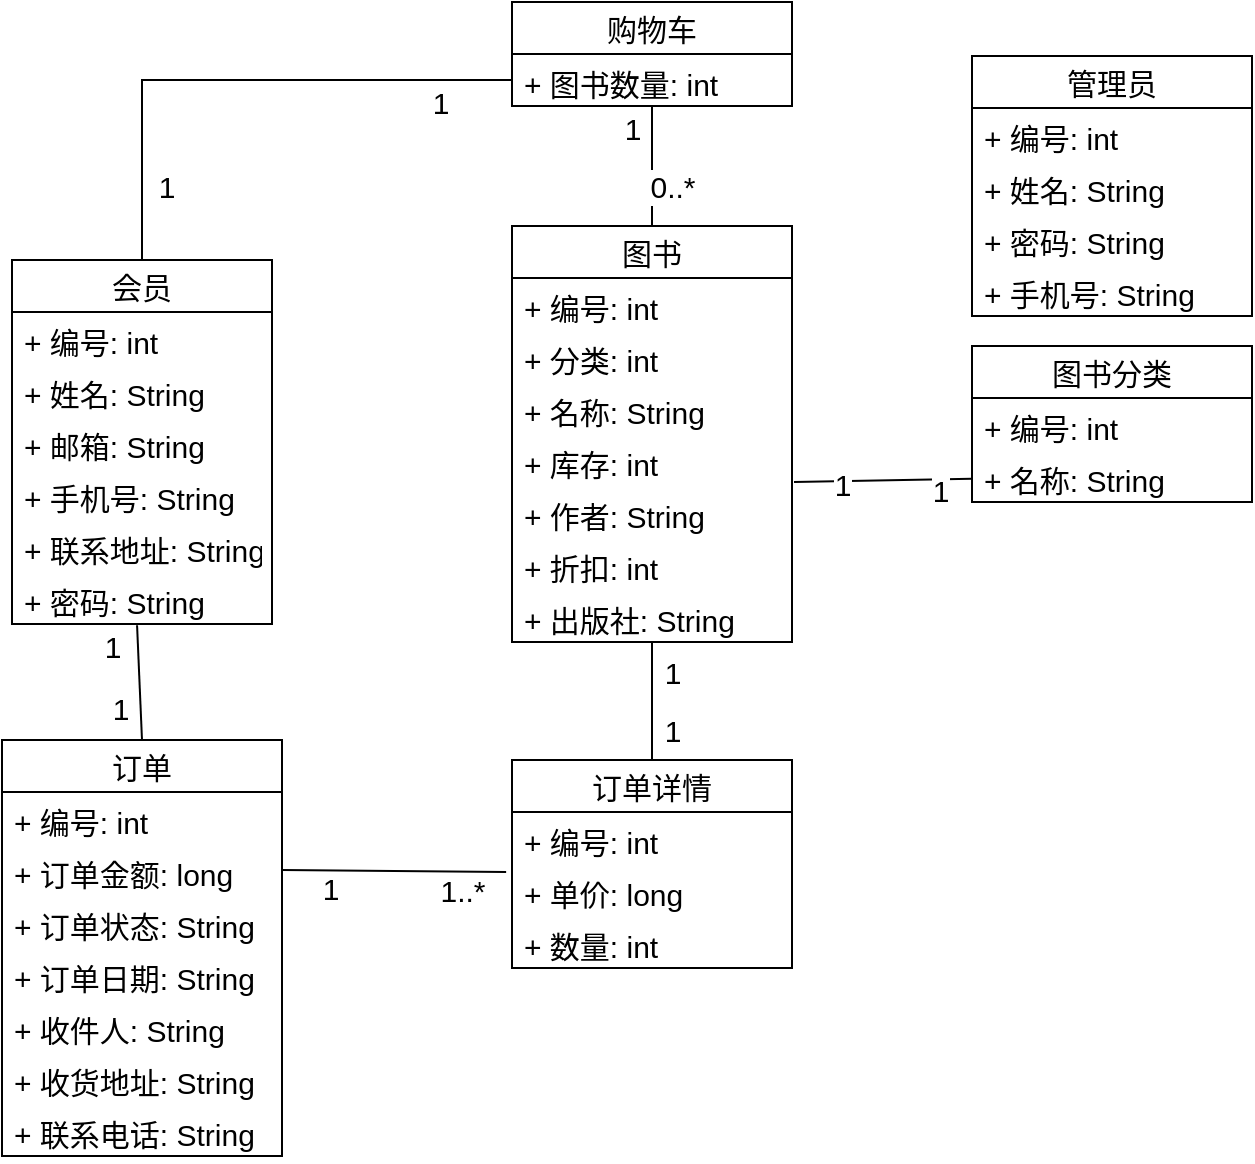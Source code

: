 <mxfile version="13.6.10" type="github">
  <diagram id="9hAJw_1kMw5sHnv18PF5" name="第 1 页">
    <mxGraphModel dx="1543" dy="737" grid="1" gridSize="10" guides="1" tooltips="1" connect="1" arrows="1" fold="1" page="1" pageScale="1" pageWidth="3300" pageHeight="4681" math="0" shadow="0">
      <root>
        <mxCell id="0" />
        <mxCell id="1" parent="0" />
        <mxCell id="OxiHDLjF6rZ07tOKBesM-36" style="edgeStyle=none;rounded=0;orthogonalLoop=1;jettySize=auto;html=1;entryX=0.5;entryY=0;entryDx=0;entryDy=0;endArrow=none;endFill=0;fontSize=15;exitX=0.5;exitY=1;exitDx=0;exitDy=0;" edge="1" parent="1" source="OxiHDLjF6rZ07tOKBesM-5" target="OxiHDLjF6rZ07tOKBesM-13">
          <mxGeometry relative="1" as="geometry">
            <mxPoint x="558" y="326" as="sourcePoint" />
          </mxGeometry>
        </mxCell>
        <mxCell id="OxiHDLjF6rZ07tOKBesM-37" value="1" style="edgeLabel;html=1;align=center;verticalAlign=middle;resizable=0;points=[];fontSize=15;" vertex="1" connectable="0" parent="OxiHDLjF6rZ07tOKBesM-36">
          <mxGeometry x="-0.829" y="-2" relative="1" as="geometry">
            <mxPoint x="-8.0" y="6" as="offset" />
          </mxGeometry>
        </mxCell>
        <mxCell id="OxiHDLjF6rZ07tOKBesM-38" value="0..*" style="edgeLabel;html=1;align=center;verticalAlign=middle;resizable=0;points=[];fontSize=15;" vertex="1" connectable="0" parent="OxiHDLjF6rZ07tOKBesM-36">
          <mxGeometry x="0.803" y="-1" relative="1" as="geometry">
            <mxPoint x="11" y="-14.12" as="offset" />
          </mxGeometry>
        </mxCell>
        <mxCell id="OxiHDLjF6rZ07tOKBesM-42" style="edgeStyle=none;rounded=0;orthogonalLoop=1;jettySize=auto;html=1;entryX=-0.021;entryY=0.152;entryDx=0;entryDy=0;entryPerimeter=0;endArrow=none;endFill=0;fontSize=15;exitX=1;exitY=0.5;exitDx=0;exitDy=0;" edge="1" parent="1" source="OxiHDLjF6rZ07tOKBesM-3" target="OxiHDLjF6rZ07tOKBesM-79">
          <mxGeometry relative="1" as="geometry">
            <mxPoint x="425" y="592.012" as="targetPoint" />
          </mxGeometry>
        </mxCell>
        <mxCell id="OxiHDLjF6rZ07tOKBesM-43" value="1" style="edgeLabel;html=1;align=center;verticalAlign=middle;resizable=0;points=[];fontSize=15;" vertex="1" connectable="0" parent="OxiHDLjF6rZ07tOKBesM-42">
          <mxGeometry x="-0.757" y="-1" relative="1" as="geometry">
            <mxPoint x="10.58" y="7.41" as="offset" />
          </mxGeometry>
        </mxCell>
        <mxCell id="OxiHDLjF6rZ07tOKBesM-44" value="1..*" style="edgeLabel;html=1;align=center;verticalAlign=middle;resizable=0;points=[];fontSize=15;" vertex="1" connectable="0" parent="OxiHDLjF6rZ07tOKBesM-42">
          <mxGeometry x="0.829" y="-1" relative="1" as="geometry">
            <mxPoint x="-12.95" y="7.93" as="offset" />
          </mxGeometry>
        </mxCell>
        <mxCell id="OxiHDLjF6rZ07tOKBesM-29" style="rounded=0;orthogonalLoop=1;jettySize=auto;html=1;endArrow=none;endFill=0;entryX=0;entryY=0.5;entryDx=0;entryDy=0;exitX=0.5;exitY=0;exitDx=0;exitDy=0;edgeStyle=orthogonalEdgeStyle;fontSize=15;" edge="1" parent="1" source="OxiHDLjF6rZ07tOKBesM-9" target="OxiHDLjF6rZ07tOKBesM-6">
          <mxGeometry relative="1" as="geometry">
            <mxPoint x="240" y="267" as="sourcePoint" />
          </mxGeometry>
        </mxCell>
        <mxCell id="OxiHDLjF6rZ07tOKBesM-31" value="1" style="edgeLabel;html=1;align=center;verticalAlign=middle;resizable=0;points=[];fontSize=15;" vertex="1" connectable="0" parent="OxiHDLjF6rZ07tOKBesM-29">
          <mxGeometry x="-0.825" y="-1" relative="1" as="geometry">
            <mxPoint x="10.59" y="-13.47" as="offset" />
          </mxGeometry>
        </mxCell>
        <mxCell id="OxiHDLjF6rZ07tOKBesM-32" value="1" style="edgeLabel;html=1;align=center;verticalAlign=middle;resizable=0;points=[];fontSize=15;" vertex="1" connectable="0" parent="OxiHDLjF6rZ07tOKBesM-29">
          <mxGeometry x="0.812" relative="1" as="geometry">
            <mxPoint x="-10" y="11" as="offset" />
          </mxGeometry>
        </mxCell>
        <mxCell id="OxiHDLjF6rZ07tOKBesM-33" style="edgeStyle=none;rounded=0;orthogonalLoop=1;jettySize=auto;html=1;entryX=0.5;entryY=0;entryDx=0;entryDy=0;endArrow=none;endFill=0;exitX=0.481;exitY=1.025;exitDx=0;exitDy=0;exitPerimeter=0;fontSize=15;" edge="1" parent="1" source="OxiHDLjF6rZ07tOKBesM-55" target="OxiHDLjF6rZ07tOKBesM-1">
          <mxGeometry relative="1" as="geometry">
            <mxPoint x="305" y="408" as="sourcePoint" />
          </mxGeometry>
        </mxCell>
        <mxCell id="OxiHDLjF6rZ07tOKBesM-34" value="1" style="edgeLabel;html=1;align=center;verticalAlign=middle;resizable=0;points=[];fontSize=15;" vertex="1" connectable="0" parent="OxiHDLjF6rZ07tOKBesM-33">
          <mxGeometry x="-0.748" y="1" relative="1" as="geometry">
            <mxPoint x="-13.83" y="3.34" as="offset" />
          </mxGeometry>
        </mxCell>
        <mxCell id="OxiHDLjF6rZ07tOKBesM-35" value="1" style="edgeLabel;html=1;align=center;verticalAlign=middle;resizable=0;points=[];fontSize=15;" vertex="1" connectable="0" parent="OxiHDLjF6rZ07tOKBesM-33">
          <mxGeometry x="0.851" y="-2" relative="1" as="geometry">
            <mxPoint x="-9.09" y="-12.02" as="offset" />
          </mxGeometry>
        </mxCell>
        <mxCell id="OxiHDLjF6rZ07tOKBesM-39" style="edgeStyle=none;rounded=0;orthogonalLoop=1;jettySize=auto;html=1;endArrow=none;endFill=0;fontSize=15;" edge="1" parent="1" target="OxiHDLjF6rZ07tOKBesM-18">
          <mxGeometry relative="1" as="geometry">
            <mxPoint x="566" y="350" as="sourcePoint" />
            <mxPoint x="705.0" y="146" as="targetPoint" />
          </mxGeometry>
        </mxCell>
        <mxCell id="OxiHDLjF6rZ07tOKBesM-40" value="1" style="edgeLabel;html=1;align=center;verticalAlign=middle;resizable=0;points=[];fontSize=15;" vertex="1" connectable="0" parent="OxiHDLjF6rZ07tOKBesM-39">
          <mxGeometry x="-0.667" y="-1" relative="1" as="geometry">
            <mxPoint x="9" as="offset" />
          </mxGeometry>
        </mxCell>
        <mxCell id="OxiHDLjF6rZ07tOKBesM-41" value="1" style="edgeLabel;html=1;align=center;verticalAlign=middle;resizable=0;points=[];fontSize=15;" vertex="1" connectable="0" parent="OxiHDLjF6rZ07tOKBesM-39">
          <mxGeometry x="0.636" y="-1" relative="1" as="geometry">
            <mxPoint x="-0.58" y="4.36" as="offset" />
          </mxGeometry>
        </mxCell>
        <mxCell id="OxiHDLjF6rZ07tOKBesM-46" style="edgeStyle=none;rounded=0;orthogonalLoop=1;jettySize=auto;html=1;exitX=0.5;exitY=0;exitDx=0;exitDy=0;endArrow=none;endFill=0;fontSize=15;" edge="1" parent="1" source="OxiHDLjF6rZ07tOKBesM-5" target="OxiHDLjF6rZ07tOKBesM-5">
          <mxGeometry relative="1" as="geometry" />
        </mxCell>
        <mxCell id="OxiHDLjF6rZ07tOKBesM-70" style="rounded=0;orthogonalLoop=1;jettySize=auto;html=1;endArrow=none;endFill=0;fontSize=15;" edge="1" parent="1" source="OxiHDLjF6rZ07tOKBesM-21" target="OxiHDLjF6rZ07tOKBesM-16">
          <mxGeometry relative="1" as="geometry">
            <mxPoint x="485" y="482" as="targetPoint" />
          </mxGeometry>
        </mxCell>
        <mxCell id="OxiHDLjF6rZ07tOKBesM-71" value="1" style="edgeLabel;html=1;align=center;verticalAlign=middle;resizable=0;points=[];fontSize=15;" vertex="1" connectable="0" parent="OxiHDLjF6rZ07tOKBesM-70">
          <mxGeometry x="-0.678" relative="1" as="geometry">
            <mxPoint x="10" y="-5.53" as="offset" />
          </mxGeometry>
        </mxCell>
        <mxCell id="OxiHDLjF6rZ07tOKBesM-72" value="1" style="edgeLabel;html=1;align=center;verticalAlign=middle;resizable=0;points=[];fontSize=15;" vertex="1" connectable="0" parent="OxiHDLjF6rZ07tOKBesM-70">
          <mxGeometry x="0.729" y="-1" relative="1" as="geometry">
            <mxPoint x="9" y="7.24" as="offset" />
          </mxGeometry>
        </mxCell>
        <mxCell id="OxiHDLjF6rZ07tOKBesM-9" value="会员" style="swimlane;fontStyle=0;childLayout=stackLayout;horizontal=1;startSize=26;fillColor=none;horizontalStack=0;resizeParent=1;resizeParentMax=0;resizeLast=0;collapsible=1;marginBottom=0;fontSize=15;" vertex="1" parent="1">
          <mxGeometry x="175" y="239" width="130" height="182" as="geometry" />
        </mxCell>
        <mxCell id="OxiHDLjF6rZ07tOKBesM-54" value="+ 编号: int" style="text;strokeColor=none;fillColor=none;align=left;verticalAlign=top;spacingLeft=4;spacingRight=4;overflow=hidden;rotatable=0;points=[[0,0.5],[1,0.5]];portConstraint=eastwest;fontSize=15;" vertex="1" parent="OxiHDLjF6rZ07tOKBesM-9">
          <mxGeometry y="26" width="130" height="26" as="geometry" />
        </mxCell>
        <mxCell id="OxiHDLjF6rZ07tOKBesM-11" value="+ 姓名: String" style="text;strokeColor=none;fillColor=none;align=left;verticalAlign=top;spacingLeft=4;spacingRight=4;overflow=hidden;rotatable=0;points=[[0,0.5],[1,0.5]];portConstraint=eastwest;fontSize=15;" vertex="1" parent="OxiHDLjF6rZ07tOKBesM-9">
          <mxGeometry y="52" width="130" height="26" as="geometry" />
        </mxCell>
        <mxCell id="OxiHDLjF6rZ07tOKBesM-10" value="+ 邮箱: String" style="text;strokeColor=none;fillColor=none;align=left;verticalAlign=top;spacingLeft=4;spacingRight=4;overflow=hidden;rotatable=0;points=[[0,0.5],[1,0.5]];portConstraint=eastwest;fontSize=15;" vertex="1" parent="OxiHDLjF6rZ07tOKBesM-9">
          <mxGeometry y="78" width="130" height="26" as="geometry" />
        </mxCell>
        <mxCell id="OxiHDLjF6rZ07tOKBesM-63" value="+ 手机号: String" style="text;strokeColor=none;fillColor=none;align=left;verticalAlign=top;spacingLeft=4;spacingRight=4;overflow=hidden;rotatable=0;points=[[0,0.5],[1,0.5]];portConstraint=eastwest;fontSize=15;" vertex="1" parent="OxiHDLjF6rZ07tOKBesM-9">
          <mxGeometry y="104" width="130" height="26" as="geometry" />
        </mxCell>
        <mxCell id="OxiHDLjF6rZ07tOKBesM-50" value="+ 联系地址: String" style="text;strokeColor=none;fillColor=none;align=left;verticalAlign=top;spacingLeft=4;spacingRight=4;overflow=hidden;rotatable=0;points=[[0,0.5],[1,0.5]];portConstraint=eastwest;fontSize=15;" vertex="1" parent="OxiHDLjF6rZ07tOKBesM-9">
          <mxGeometry y="130" width="130" height="26" as="geometry" />
        </mxCell>
        <mxCell id="OxiHDLjF6rZ07tOKBesM-55" value="+ 密码: String" style="text;strokeColor=none;fillColor=none;align=left;verticalAlign=top;spacingLeft=4;spacingRight=4;overflow=hidden;rotatable=0;points=[[0,0.5],[1,0.5]];portConstraint=eastwest;fontSize=15;" vertex="1" parent="OxiHDLjF6rZ07tOKBesM-9">
          <mxGeometry y="156" width="130" height="26" as="geometry" />
        </mxCell>
        <mxCell id="OxiHDLjF6rZ07tOKBesM-5" value="购物车" style="swimlane;fontStyle=0;childLayout=stackLayout;horizontal=1;startSize=26;fillColor=none;horizontalStack=0;resizeParent=1;resizeParentMax=0;resizeLast=0;collapsible=1;marginBottom=0;fontSize=15;" vertex="1" parent="1">
          <mxGeometry x="425" y="110" width="140" height="52" as="geometry" />
        </mxCell>
        <mxCell id="OxiHDLjF6rZ07tOKBesM-6" value="+ 图书数量: int" style="text;strokeColor=none;fillColor=none;align=left;verticalAlign=top;spacingLeft=4;spacingRight=4;overflow=hidden;rotatable=0;points=[[0,0.5],[1,0.5]];portConstraint=eastwest;fontSize=15;" vertex="1" parent="OxiHDLjF6rZ07tOKBesM-5">
          <mxGeometry y="26" width="140" height="26" as="geometry" />
        </mxCell>
        <mxCell id="OxiHDLjF6rZ07tOKBesM-25" value="管理员" style="swimlane;fontStyle=0;childLayout=stackLayout;horizontal=1;startSize=26;fillColor=none;horizontalStack=0;resizeParent=1;resizeParentMax=0;resizeLast=0;collapsible=1;marginBottom=0;fontSize=15;" vertex="1" parent="1">
          <mxGeometry x="655" y="137" width="140" height="130" as="geometry" />
        </mxCell>
        <mxCell id="OxiHDLjF6rZ07tOKBesM-64" value="+ 编号: int" style="text;strokeColor=none;fillColor=none;align=left;verticalAlign=top;spacingLeft=4;spacingRight=4;overflow=hidden;rotatable=0;points=[[0,0.5],[1,0.5]];portConstraint=eastwest;fontSize=15;" vertex="1" parent="OxiHDLjF6rZ07tOKBesM-25">
          <mxGeometry y="26" width="140" height="26" as="geometry" />
        </mxCell>
        <mxCell id="OxiHDLjF6rZ07tOKBesM-65" value="+ 姓名: String" style="text;strokeColor=none;fillColor=none;align=left;verticalAlign=top;spacingLeft=4;spacingRight=4;overflow=hidden;rotatable=0;points=[[0,0.5],[1,0.5]];portConstraint=eastwest;fontSize=15;" vertex="1" parent="OxiHDLjF6rZ07tOKBesM-25">
          <mxGeometry y="52" width="140" height="26" as="geometry" />
        </mxCell>
        <mxCell id="OxiHDLjF6rZ07tOKBesM-68" value="+ 密码: String" style="text;strokeColor=none;fillColor=none;align=left;verticalAlign=top;spacingLeft=4;spacingRight=4;overflow=hidden;rotatable=0;points=[[0,0.5],[1,0.5]];portConstraint=eastwest;fontSize=15;" vertex="1" parent="OxiHDLjF6rZ07tOKBesM-25">
          <mxGeometry y="78" width="140" height="26" as="geometry" />
        </mxCell>
        <mxCell id="OxiHDLjF6rZ07tOKBesM-67" value="+ 手机号: String" style="text;strokeColor=none;fillColor=none;align=left;verticalAlign=top;spacingLeft=4;spacingRight=4;overflow=hidden;rotatable=0;points=[[0,0.5],[1,0.5]];portConstraint=eastwest;fontSize=15;" vertex="1" parent="OxiHDLjF6rZ07tOKBesM-25">
          <mxGeometry y="104" width="140" height="26" as="geometry" />
        </mxCell>
        <mxCell id="OxiHDLjF6rZ07tOKBesM-1" value="订单" style="swimlane;fontStyle=0;childLayout=stackLayout;horizontal=1;startSize=26;fillColor=none;horizontalStack=0;resizeParent=1;resizeParentMax=0;resizeLast=0;collapsible=1;marginBottom=0;fontSize=15;" vertex="1" parent="1">
          <mxGeometry x="170" y="479" width="140" height="208" as="geometry" />
        </mxCell>
        <mxCell id="OxiHDLjF6rZ07tOKBesM-73" value="+ 编号: int" style="text;strokeColor=none;fillColor=none;align=left;verticalAlign=top;spacingLeft=4;spacingRight=4;overflow=hidden;rotatable=0;points=[[0,0.5],[1,0.5]];portConstraint=eastwest;fontSize=15;" vertex="1" parent="OxiHDLjF6rZ07tOKBesM-1">
          <mxGeometry y="26" width="140" height="26" as="geometry" />
        </mxCell>
        <mxCell id="OxiHDLjF6rZ07tOKBesM-3" value="+ 订单金额: long" style="text;strokeColor=none;fillColor=none;align=left;verticalAlign=top;spacingLeft=4;spacingRight=4;overflow=hidden;rotatable=0;points=[[0,0.5],[1,0.5]];portConstraint=eastwest;fontSize=15;" vertex="1" parent="OxiHDLjF6rZ07tOKBesM-1">
          <mxGeometry y="52" width="140" height="26" as="geometry" />
        </mxCell>
        <mxCell id="OxiHDLjF6rZ07tOKBesM-76" value="+ 订单状态: String" style="text;strokeColor=none;fillColor=none;align=left;verticalAlign=top;spacingLeft=4;spacingRight=4;overflow=hidden;rotatable=0;points=[[0,0.5],[1,0.5]];portConstraint=eastwest;fontSize=15;" vertex="1" parent="OxiHDLjF6rZ07tOKBesM-1">
          <mxGeometry y="78" width="140" height="26" as="geometry" />
        </mxCell>
        <mxCell id="OxiHDLjF6rZ07tOKBesM-75" value="+ 订单日期: String" style="text;strokeColor=none;fillColor=none;align=left;verticalAlign=top;spacingLeft=4;spacingRight=4;overflow=hidden;rotatable=0;points=[[0,0.5],[1,0.5]];portConstraint=eastwest;fontSize=15;" vertex="1" parent="OxiHDLjF6rZ07tOKBesM-1">
          <mxGeometry y="104" width="140" height="26" as="geometry" />
        </mxCell>
        <mxCell id="OxiHDLjF6rZ07tOKBesM-74" value="+ 收件人: String" style="text;strokeColor=none;fillColor=none;align=left;verticalAlign=top;spacingLeft=4;spacingRight=4;overflow=hidden;rotatable=0;points=[[0,0.5],[1,0.5]];portConstraint=eastwest;fontSize=15;" vertex="1" parent="OxiHDLjF6rZ07tOKBesM-1">
          <mxGeometry y="130" width="140" height="26" as="geometry" />
        </mxCell>
        <mxCell id="OxiHDLjF6rZ07tOKBesM-77" value="+ 收货地址: String" style="text;strokeColor=none;fillColor=none;align=left;verticalAlign=top;spacingLeft=4;spacingRight=4;overflow=hidden;rotatable=0;points=[[0,0.5],[1,0.5]];portConstraint=eastwest;fontSize=15;" vertex="1" parent="OxiHDLjF6rZ07tOKBesM-1">
          <mxGeometry y="156" width="140" height="26" as="geometry" />
        </mxCell>
        <mxCell id="OxiHDLjF6rZ07tOKBesM-4" value="+ 联系电话: String" style="text;strokeColor=none;fillColor=none;align=left;verticalAlign=top;spacingLeft=4;spacingRight=4;overflow=hidden;rotatable=0;points=[[0,0.5],[1,0.5]];portConstraint=eastwest;fontSize=15;" vertex="1" parent="OxiHDLjF6rZ07tOKBesM-1">
          <mxGeometry y="182" width="140" height="26" as="geometry" />
        </mxCell>
        <mxCell id="OxiHDLjF6rZ07tOKBesM-13" value="图书" style="swimlane;fontStyle=0;childLayout=stackLayout;horizontal=1;startSize=26;fillColor=none;horizontalStack=0;resizeParent=1;resizeParentMax=0;resizeLast=0;collapsible=1;marginBottom=0;fontSize=15;" vertex="1" parent="1">
          <mxGeometry x="425" y="222" width="140" height="208" as="geometry" />
        </mxCell>
        <mxCell id="OxiHDLjF6rZ07tOKBesM-57" value="+ 编号: int" style="text;strokeColor=none;fillColor=none;align=left;verticalAlign=top;spacingLeft=4;spacingRight=4;overflow=hidden;rotatable=0;points=[[0,0.5],[1,0.5]];portConstraint=eastwest;fontSize=15;" vertex="1" parent="OxiHDLjF6rZ07tOKBesM-13">
          <mxGeometry y="26" width="140" height="26" as="geometry" />
        </mxCell>
        <mxCell id="OxiHDLjF6rZ07tOKBesM-60" value="+ 分类: int" style="text;strokeColor=none;fillColor=none;align=left;verticalAlign=top;spacingLeft=4;spacingRight=4;overflow=hidden;rotatable=0;points=[[0,0.5],[1,0.5]];portConstraint=eastwest;fontSize=15;" vertex="1" parent="OxiHDLjF6rZ07tOKBesM-13">
          <mxGeometry y="52" width="140" height="26" as="geometry" />
        </mxCell>
        <mxCell id="OxiHDLjF6rZ07tOKBesM-14" value="+ 名称: String" style="text;strokeColor=none;fillColor=none;align=left;verticalAlign=top;spacingLeft=4;spacingRight=4;overflow=hidden;rotatable=0;points=[[0,0.5],[1,0.5]];portConstraint=eastwest;fontSize=15;" vertex="1" parent="OxiHDLjF6rZ07tOKBesM-13">
          <mxGeometry y="78" width="140" height="26" as="geometry" />
        </mxCell>
        <mxCell id="OxiHDLjF6rZ07tOKBesM-15" value="+ 库存: int" style="text;strokeColor=none;fillColor=none;align=left;verticalAlign=top;spacingLeft=4;spacingRight=4;overflow=hidden;rotatable=0;points=[[0,0.5],[1,0.5]];portConstraint=eastwest;fontSize=15;" vertex="1" parent="OxiHDLjF6rZ07tOKBesM-13">
          <mxGeometry y="104" width="140" height="26" as="geometry" />
        </mxCell>
        <mxCell id="OxiHDLjF6rZ07tOKBesM-59" value="+ 作者: String" style="text;strokeColor=none;fillColor=none;align=left;verticalAlign=top;spacingLeft=4;spacingRight=4;overflow=hidden;rotatable=0;points=[[0,0.5],[1,0.5]];portConstraint=eastwest;fontSize=15;" vertex="1" parent="OxiHDLjF6rZ07tOKBesM-13">
          <mxGeometry y="130" width="140" height="26" as="geometry" />
        </mxCell>
        <mxCell id="OxiHDLjF6rZ07tOKBesM-62" value="+ 折扣: int" style="text;strokeColor=none;fillColor=none;align=left;verticalAlign=top;spacingLeft=4;spacingRight=4;overflow=hidden;rotatable=0;points=[[0,0.5],[1,0.5]];portConstraint=eastwest;fontSize=15;" vertex="1" parent="OxiHDLjF6rZ07tOKBesM-13">
          <mxGeometry y="156" width="140" height="26" as="geometry" />
        </mxCell>
        <mxCell id="OxiHDLjF6rZ07tOKBesM-16" value="+ 出版社: String" style="text;strokeColor=none;fillColor=none;align=left;verticalAlign=top;spacingLeft=4;spacingRight=4;overflow=hidden;rotatable=0;points=[[0,0.5],[1,0.5]];portConstraint=eastwest;fontSize=15;" vertex="1" parent="OxiHDLjF6rZ07tOKBesM-13">
          <mxGeometry y="182" width="140" height="26" as="geometry" />
        </mxCell>
        <mxCell id="OxiHDLjF6rZ07tOKBesM-17" value="图书分类" style="swimlane;fontStyle=0;childLayout=stackLayout;horizontal=1;startSize=26;fillColor=none;horizontalStack=0;resizeParent=1;resizeParentMax=0;resizeLast=0;collapsible=1;marginBottom=0;fontSize=15;" vertex="1" parent="1">
          <mxGeometry x="655" y="282" width="140" height="78" as="geometry" />
        </mxCell>
        <mxCell id="OxiHDLjF6rZ07tOKBesM-58" value="+ 编号: int" style="text;strokeColor=none;fillColor=none;align=left;verticalAlign=top;spacingLeft=4;spacingRight=4;overflow=hidden;rotatable=0;points=[[0,0.5],[1,0.5]];portConstraint=eastwest;fontSize=15;" vertex="1" parent="OxiHDLjF6rZ07tOKBesM-17">
          <mxGeometry y="26" width="140" height="26" as="geometry" />
        </mxCell>
        <mxCell id="OxiHDLjF6rZ07tOKBesM-18" value="+ 名称: String" style="text;strokeColor=none;fillColor=none;align=left;verticalAlign=top;spacingLeft=4;spacingRight=4;overflow=hidden;rotatable=0;points=[[0,0.5],[1,0.5]];portConstraint=eastwest;fontSize=15;" vertex="1" parent="OxiHDLjF6rZ07tOKBesM-17">
          <mxGeometry y="52" width="140" height="26" as="geometry" />
        </mxCell>
        <mxCell id="OxiHDLjF6rZ07tOKBesM-21" value="订单详情" style="swimlane;fontStyle=0;childLayout=stackLayout;horizontal=1;startSize=26;fillColor=none;horizontalStack=0;resizeParent=1;resizeParentMax=0;resizeLast=0;collapsible=1;marginBottom=0;fontSize=15;" vertex="1" parent="1">
          <mxGeometry x="425" y="489" width="140" height="104" as="geometry" />
        </mxCell>
        <mxCell id="OxiHDLjF6rZ07tOKBesM-78" value="+ 编号: int" style="text;strokeColor=none;fillColor=none;align=left;verticalAlign=top;spacingLeft=4;spacingRight=4;overflow=hidden;rotatable=0;points=[[0,0.5],[1,0.5]];portConstraint=eastwest;fontSize=15;" vertex="1" parent="OxiHDLjF6rZ07tOKBesM-21">
          <mxGeometry y="26" width="140" height="26" as="geometry" />
        </mxCell>
        <mxCell id="OxiHDLjF6rZ07tOKBesM-79" value="+ 单价: long" style="text;strokeColor=none;fillColor=none;align=left;verticalAlign=top;spacingLeft=4;spacingRight=4;overflow=hidden;rotatable=0;points=[[0,0.5],[1,0.5]];portConstraint=eastwest;fontSize=15;" vertex="1" parent="OxiHDLjF6rZ07tOKBesM-21">
          <mxGeometry y="52" width="140" height="26" as="geometry" />
        </mxCell>
        <mxCell id="OxiHDLjF6rZ07tOKBesM-22" value="+ 数量: int" style="text;strokeColor=none;fillColor=none;align=left;verticalAlign=top;spacingLeft=4;spacingRight=4;overflow=hidden;rotatable=0;points=[[0,0.5],[1,0.5]];portConstraint=eastwest;fontSize=15;" vertex="1" parent="OxiHDLjF6rZ07tOKBesM-21">
          <mxGeometry y="78" width="140" height="26" as="geometry" />
        </mxCell>
      </root>
    </mxGraphModel>
  </diagram>
</mxfile>
